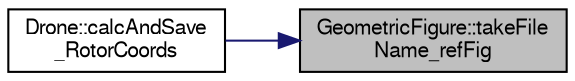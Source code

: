digraph "GeometricFigure::takeFileName_refFig"
{
 // LATEX_PDF_SIZE
  edge [fontname="FreeSans",fontsize="10",labelfontname="FreeSans",labelfontsize="10"];
  node [fontname="FreeSans",fontsize="10",shape=record];
  rankdir="RL";
  Node1 [label="GeometricFigure::takeFile\lName_refFig",height=0.2,width=0.4,color="black", fillcolor="grey75", style="filled", fontcolor="black",tooltip="Funkcja zwraca zapisaną nazwe pliku wzorcowego obiektu."];
  Node1 -> Node2 [dir="back",color="midnightblue",fontsize="10",style="solid",fontname="FreeSans"];
  Node2 [label="Drone::calcAndSave\l_RotorCoords",height=0.2,width=0.4,color="black", fillcolor="white", style="filled",URL="$a00072.html#a1066d32282694e4f58db5dfe3ad03ba1",tooltip="Funkcja oblicza i zapisuje współrzędne globalne rotora do plików."];
}

